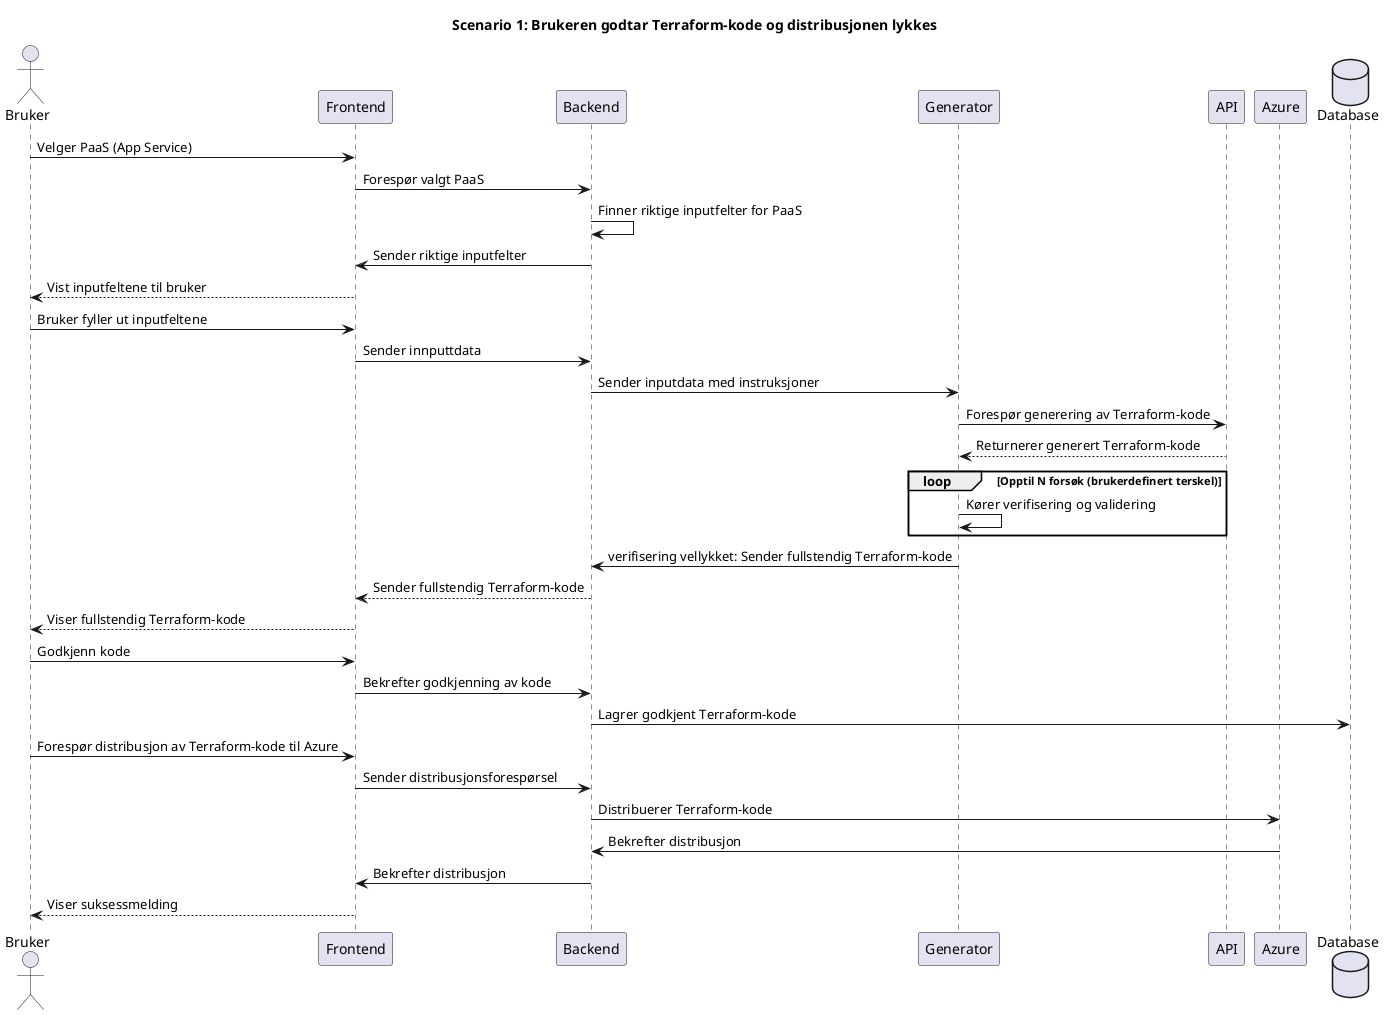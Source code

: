 @startuml
title Scenario 1: Brukeren godtar Terraform-kode og distribusjonen lykkes

actor           Bruker          as  Bruker
participant     Frontend        as  Frontend
participant     Backend         as  Backend
participant     Generator       as  Generator
participant     API             as  API
participant     Azure           as  Azure
database        Database        as  Database

Bruker        ->      Frontend        :   Velger PaaS (App Service)
Frontend      ->      Backend         :   Forespør valgt PaaS
Backend       ->      Backend         :   Finner riktige inputfelter for PaaS
Backend       ->      Frontend        :   Sender riktige inputfelter
Frontend      -->     Bruker          :   Vist inputfeltene til bruker
Bruker        ->      Frontend        :   Bruker fyller ut inputfeltene
Frontend      ->      Backend         :   Sender innputtdata
Backend       ->      Generator       :   Sender inputdata med instruksjoner

' Kommunikasjon med LLM API for generering av Terraform-kode '
Generator    ->      API             :   Forespør generering av Terraform-kode
API          -->     Generator       :   Returnerer generert Terraform-kode

' Terraform validering '
loop Opptil N forsøk (brukerdefinert terskel)
    Generator   ->      Generator   :   Kører verifisering og validering
end loop

' Verifisering vellykket '
    Generator   ->      Backend     :   verifisering vellykket: Sender fullstendig Terraform-kode
    Backend     -->     Frontend    :   Sender fullstendig Terraform-kode
    Frontend    -->     Bruker      :   Viser fullstendig Terraform-kode
    Bruker      ->      Frontend    :   Godkjenn kode
' Etter godkjenning av IaC '
Frontend    ->      Backend         :   Bekrefter godkjenning av kode
Backend     ->      Database        :   Lagrer godkjent Terraform-kode
Bruker      ->      Frontend        :   Forespør distribusjon av Terraform-kode til Azure
Frontend    ->      Backend         :   Sender distribusjonsforespørsel
Backend     ->      Azure           :   Distribuerer Terraform-kode

' Distribusjon vellykket '
Azure       ->      Backend         :   Bekrefter distribusjon
            Backend     ->      Frontend        :   Bekrefter distribusjon
            Frontend    -->     Bruker          :   Viser suksessmelding
@enduml